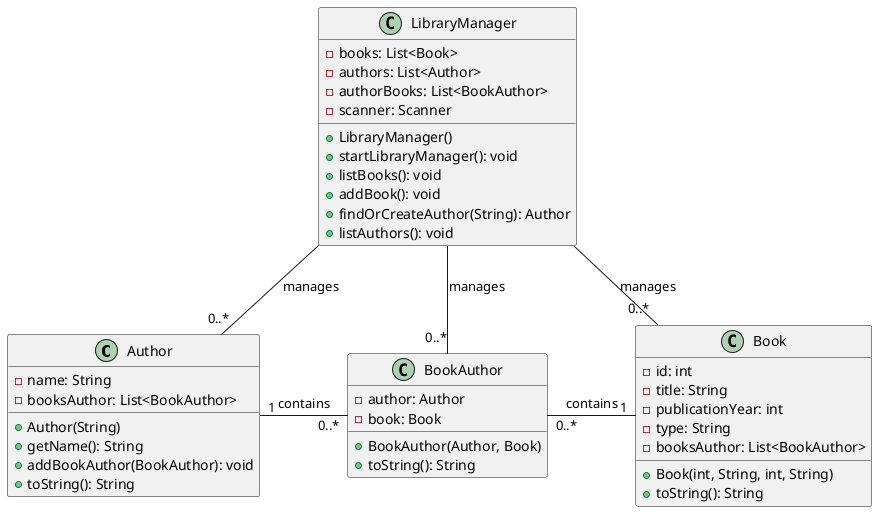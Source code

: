 @startuml

class Author {
    -name: String
    -booksAuthor: List<BookAuthor>
    +Author(String)
    +getName(): String
    +addBookAuthor(BookAuthor): void
    +toString(): String
}

class Book {
    -id: int
    -title: String
    -publicationYear: int
    -type: String
    -booksAuthor: List<BookAuthor>
    +Book(int, String, int, String)
    +toString(): String
}

class BookAuthor {
    -author: Author
    -book: Book
    +BookAuthor(Author, Book)
    +toString(): String
}

class LibraryManager {
    -books: List<Book>
    -authors: List<Author>
    -authorBooks: List<BookAuthor>
    -scanner: Scanner
    +LibraryManager()
    +startLibraryManager(): void
    +listBooks(): void
    +addBook(): void
    +findOrCreateAuthor(String): Author
    +listAuthors(): void
}

LibraryManager -- "0..*" Book : manages
LibraryManager -- "0..*" Author : manages
LibraryManager -- "0..*" BookAuthor : manages
Book "1" -l- "0..*" BookAuthor : contains
Author "1" --r- "0..*" BookAuthor : contains

@enduml

